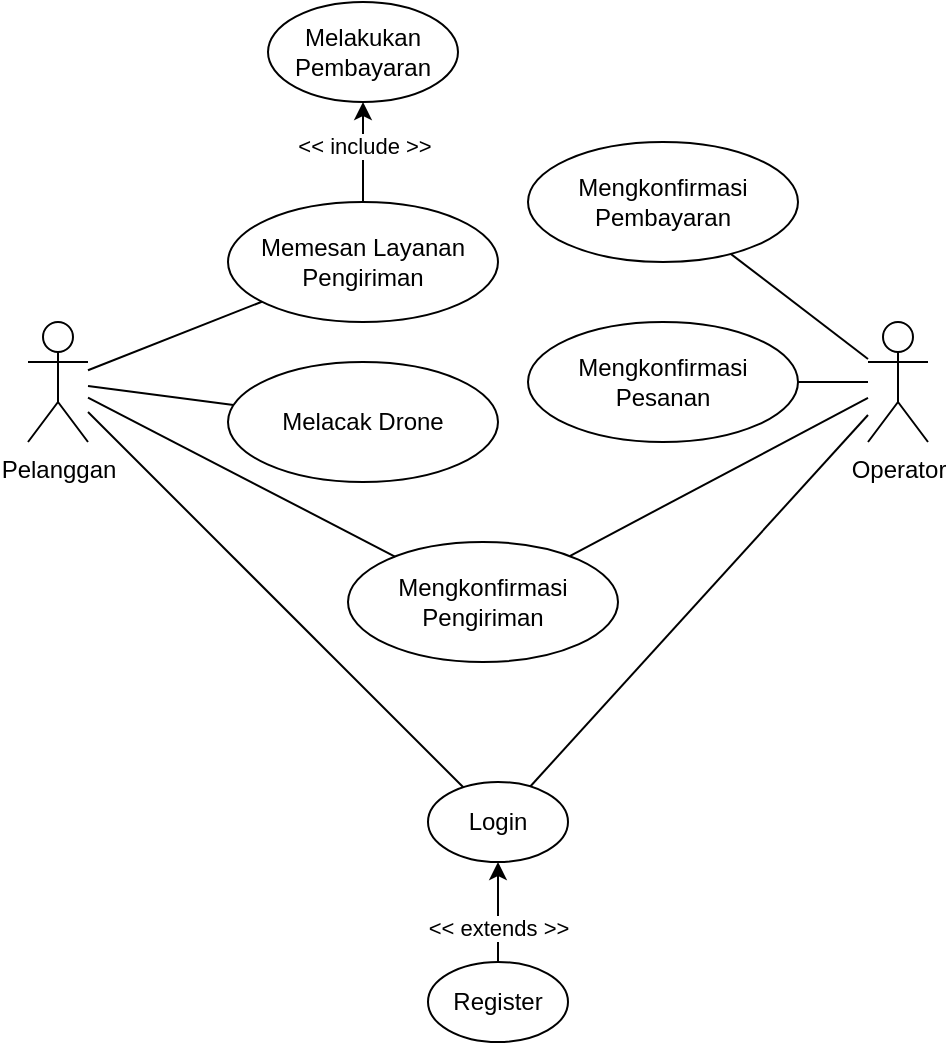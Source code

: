 <mxfile version="16.6.2" type="github">
  <diagram id="SY8f2uYRqJq_rNVQCiKN" name="Page-1">
    <mxGraphModel dx="981" dy="526" grid="1" gridSize="10" guides="1" tooltips="1" connect="1" arrows="1" fold="1" page="1" pageScale="1" pageWidth="850" pageHeight="1100" math="0" shadow="0">
      <root>
        <mxCell id="0" />
        <mxCell id="1" parent="0" />
        <mxCell id="3LM4pGPZjDS5GaEgwwwL-1" value="Pelanggan" style="shape=umlActor;verticalLabelPosition=bottom;verticalAlign=top;html=1;outlineConnect=0;" parent="1" vertex="1">
          <mxGeometry x="220" y="210" width="30" height="60" as="geometry" />
        </mxCell>
        <mxCell id="csZBV8AWnxr3gsY2NxTA-1" value="Operator" style="shape=umlActor;verticalLabelPosition=bottom;verticalAlign=top;html=1;outlineConnect=0;" vertex="1" parent="1">
          <mxGeometry x="640" y="210" width="30" height="60" as="geometry" />
        </mxCell>
        <mxCell id="csZBV8AWnxr3gsY2NxTA-3" value="Memesan Layanan Pengiriman" style="ellipse;whiteSpace=wrap;html=1;" vertex="1" parent="1">
          <mxGeometry x="320" y="150" width="135" height="60" as="geometry" />
        </mxCell>
        <mxCell id="csZBV8AWnxr3gsY2NxTA-4" value="Login" style="ellipse;whiteSpace=wrap;html=1;" vertex="1" parent="1">
          <mxGeometry x="420" y="440" width="70" height="40" as="geometry" />
        </mxCell>
        <mxCell id="csZBV8AWnxr3gsY2NxTA-6" value="Register" style="ellipse;whiteSpace=wrap;html=1;" vertex="1" parent="1">
          <mxGeometry x="420" y="530" width="70" height="40" as="geometry" />
        </mxCell>
        <mxCell id="csZBV8AWnxr3gsY2NxTA-7" value="" style="endArrow=classic;html=1;rounded=0;exitX=0.5;exitY=0;exitDx=0;exitDy=0;" edge="1" parent="1" source="csZBV8AWnxr3gsY2NxTA-6" target="csZBV8AWnxr3gsY2NxTA-4">
          <mxGeometry width="50" height="50" relative="1" as="geometry">
            <mxPoint x="420" y="490" as="sourcePoint" />
            <mxPoint x="470" y="440" as="targetPoint" />
          </mxGeometry>
        </mxCell>
        <mxCell id="csZBV8AWnxr3gsY2NxTA-8" value="&amp;lt;&amp;lt; extends &amp;gt;&amp;gt;" style="edgeLabel;html=1;align=center;verticalAlign=middle;resizable=0;points=[];" vertex="1" connectable="0" parent="csZBV8AWnxr3gsY2NxTA-7">
          <mxGeometry x="0.457" y="3" relative="1" as="geometry">
            <mxPoint x="3" y="19" as="offset" />
          </mxGeometry>
        </mxCell>
        <mxCell id="csZBV8AWnxr3gsY2NxTA-10" value="" style="endArrow=none;html=1;rounded=0;" edge="1" parent="1" source="csZBV8AWnxr3gsY2NxTA-4" target="3LM4pGPZjDS5GaEgwwwL-1">
          <mxGeometry width="50" height="50" relative="1" as="geometry">
            <mxPoint x="420" y="410" as="sourcePoint" />
            <mxPoint x="470" y="360" as="targetPoint" />
          </mxGeometry>
        </mxCell>
        <mxCell id="csZBV8AWnxr3gsY2NxTA-11" value="" style="endArrow=none;html=1;rounded=0;" edge="1" parent="1" source="csZBV8AWnxr3gsY2NxTA-4" target="csZBV8AWnxr3gsY2NxTA-1">
          <mxGeometry width="50" height="50" relative="1" as="geometry">
            <mxPoint x="415.734" y="353.303" as="sourcePoint" />
            <mxPoint x="300" y="253" as="targetPoint" />
          </mxGeometry>
        </mxCell>
        <mxCell id="csZBV8AWnxr3gsY2NxTA-12" value="" style="endArrow=none;html=1;rounded=0;" edge="1" parent="1" source="csZBV8AWnxr3gsY2NxTA-3" target="3LM4pGPZjDS5GaEgwwwL-1">
          <mxGeometry width="50" height="50" relative="1" as="geometry">
            <mxPoint x="443.236" y="354.337" as="sourcePoint" />
            <mxPoint x="300" y="250.833" as="targetPoint" />
          </mxGeometry>
        </mxCell>
        <mxCell id="csZBV8AWnxr3gsY2NxTA-13" value="Mengkonfirmasi Pesanan" style="ellipse;whiteSpace=wrap;html=1;" vertex="1" parent="1">
          <mxGeometry x="470" y="210" width="135" height="60" as="geometry" />
        </mxCell>
        <mxCell id="csZBV8AWnxr3gsY2NxTA-15" value="Melakukan Pembayaran" style="ellipse;whiteSpace=wrap;html=1;" vertex="1" parent="1">
          <mxGeometry x="340" y="50" width="95" height="50" as="geometry" />
        </mxCell>
        <mxCell id="csZBV8AWnxr3gsY2NxTA-17" value="" style="endArrow=classic;html=1;rounded=0;" edge="1" parent="1" source="csZBV8AWnxr3gsY2NxTA-3" target="csZBV8AWnxr3gsY2NxTA-15">
          <mxGeometry width="50" height="50" relative="1" as="geometry">
            <mxPoint x="470" y="550" as="sourcePoint" />
            <mxPoint x="470" y="500.0" as="targetPoint" />
          </mxGeometry>
        </mxCell>
        <mxCell id="csZBV8AWnxr3gsY2NxTA-18" value="&amp;lt;&amp;lt; include &amp;gt;&amp;gt;" style="edgeLabel;html=1;align=center;verticalAlign=middle;resizable=0;points=[];" vertex="1" connectable="0" parent="csZBV8AWnxr3gsY2NxTA-17">
          <mxGeometry x="0.457" y="3" relative="1" as="geometry">
            <mxPoint x="3" y="8" as="offset" />
          </mxGeometry>
        </mxCell>
        <mxCell id="csZBV8AWnxr3gsY2NxTA-19" value="" style="endArrow=none;html=1;rounded=0;" edge="1" parent="1" source="csZBV8AWnxr3gsY2NxTA-20" target="3LM4pGPZjDS5GaEgwwwL-1">
          <mxGeometry width="50" height="50" relative="1" as="geometry">
            <mxPoint x="390" y="250" as="sourcePoint" />
            <mxPoint x="260" y="243.684" as="targetPoint" />
          </mxGeometry>
        </mxCell>
        <mxCell id="csZBV8AWnxr3gsY2NxTA-20" value="Melacak Drone" style="ellipse;whiteSpace=wrap;html=1;" vertex="1" parent="1">
          <mxGeometry x="320" y="230" width="135" height="60" as="geometry" />
        </mxCell>
        <mxCell id="csZBV8AWnxr3gsY2NxTA-21" value="Mengkonfirmasi Pembayaran" style="ellipse;whiteSpace=wrap;html=1;" vertex="1" parent="1">
          <mxGeometry x="470" y="120" width="135" height="60" as="geometry" />
        </mxCell>
        <mxCell id="csZBV8AWnxr3gsY2NxTA-22" value="" style="endArrow=none;html=1;rounded=0;" edge="1" parent="1" source="csZBV8AWnxr3gsY2NxTA-13" target="csZBV8AWnxr3gsY2NxTA-1">
          <mxGeometry width="50" height="50" relative="1" as="geometry">
            <mxPoint x="485.294" y="462.01" as="sourcePoint" />
            <mxPoint x="650" y="267.692" as="targetPoint" />
          </mxGeometry>
        </mxCell>
        <mxCell id="csZBV8AWnxr3gsY2NxTA-23" value="" style="endArrow=none;html=1;rounded=0;" edge="1" parent="1" source="csZBV8AWnxr3gsY2NxTA-21" target="csZBV8AWnxr3gsY2NxTA-1">
          <mxGeometry width="50" height="50" relative="1" as="geometry">
            <mxPoint x="620.108" y="258.787" as="sourcePoint" />
            <mxPoint x="650" y="252.791" as="targetPoint" />
          </mxGeometry>
        </mxCell>
        <mxCell id="csZBV8AWnxr3gsY2NxTA-24" value="Mengkonfirmasi Pengiriman" style="ellipse;whiteSpace=wrap;html=1;" vertex="1" parent="1">
          <mxGeometry x="380" y="320" width="135" height="60" as="geometry" />
        </mxCell>
        <mxCell id="csZBV8AWnxr3gsY2NxTA-25" value="" style="endArrow=none;html=1;rounded=0;" edge="1" parent="1" source="csZBV8AWnxr3gsY2NxTA-24" target="3LM4pGPZjDS5GaEgwwwL-1">
          <mxGeometry width="50" height="50" relative="1" as="geometry">
            <mxPoint x="332.74" y="261.539" as="sourcePoint" />
            <mxPoint x="260" y="251.967" as="targetPoint" />
          </mxGeometry>
        </mxCell>
        <mxCell id="csZBV8AWnxr3gsY2NxTA-26" value="" style="endArrow=none;html=1;rounded=0;" edge="1" parent="1" source="csZBV8AWnxr3gsY2NxTA-1" target="csZBV8AWnxr3gsY2NxTA-24">
          <mxGeometry width="50" height="50" relative="1" as="geometry">
            <mxPoint x="413.521" y="337.242" as="sourcePoint" />
            <mxPoint x="260" y="257.765" as="targetPoint" />
          </mxGeometry>
        </mxCell>
      </root>
    </mxGraphModel>
  </diagram>
</mxfile>

